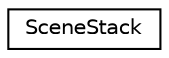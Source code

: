 digraph "Graphical Class Hierarchy"
{
  edge [fontname="Helvetica",fontsize="10",labelfontname="Helvetica",labelfontsize="10"];
  node [fontname="Helvetica",fontsize="10",shape=record];
  rankdir="LR";
  Node1 [label="SceneStack",height=0.2,width=0.4,color="black", fillcolor="white", style="filled",URL="$d8/d15/class_scene_stack.html"];
}
